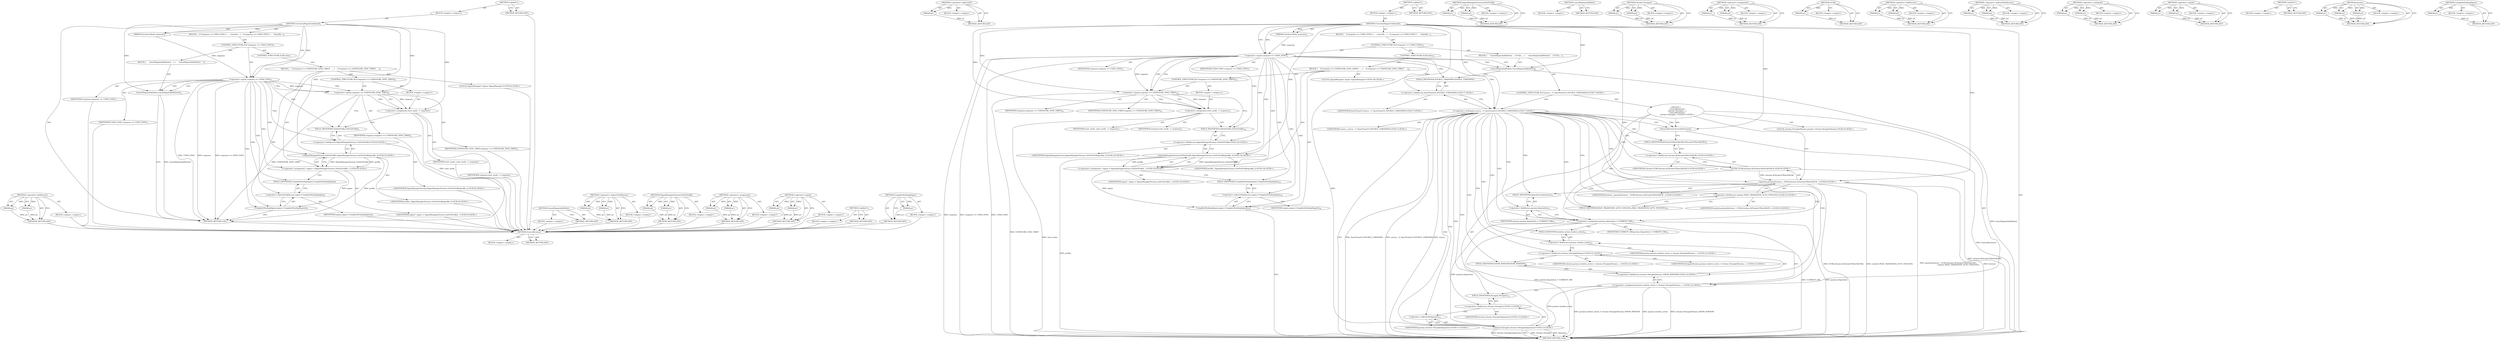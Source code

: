 digraph "CompletePendingSignin" {
vulnerable_76 [label=<(METHOD,&lt;operator&gt;.fieldAccess)>];
vulnerable_77 [label=<(PARAM,p1)>];
vulnerable_78 [label=<(PARAM,p2)>];
vulnerable_79 [label=<(BLOCK,&lt;empty&gt;,&lt;empty&gt;)>];
vulnerable_80 [label=<(METHOD_RETURN,ANY)>];
vulnerable_6 [label=<(METHOD,&lt;global&gt;)<SUB>1</SUB>>];
vulnerable_7 [label=<(BLOCK,&lt;empty&gt;,&lt;empty&gt;)<SUB>1</SUB>>];
vulnerable_8 [label=<(METHOD,UntrustedSigninConfirmed)<SUB>1</SUB>>];
vulnerable_9 [label=<(PARAM,StartSyncMode response)<SUB>2</SUB>>];
vulnerable_10 [label=<(BLOCK,{
   if (response == UNDO_SYNC) {
     CancelSi...,{
   if (response == UNDO_SYNC) {
     CancelSi...)<SUB>2</SUB>>];
vulnerable_11 [label=<(CONTROL_STRUCTURE,IF,if (response == UNDO_SYNC))<SUB>3</SUB>>];
vulnerable_12 [label=<(&lt;operator&gt;.equals,response == UNDO_SYNC)<SUB>3</SUB>>];
vulnerable_13 [label=<(IDENTIFIER,response,response == UNDO_SYNC)<SUB>3</SUB>>];
vulnerable_14 [label=<(IDENTIFIER,UNDO_SYNC,response == UNDO_SYNC)<SUB>3</SUB>>];
vulnerable_15 [label=<(BLOCK,{
     CancelSigninAndDelete();
   },{
     CancelSigninAndDelete();
   })<SUB>3</SUB>>];
vulnerable_16 [label=<(CancelSigninAndDelete,CancelSigninAndDelete())<SUB>4</SUB>>];
vulnerable_17 [label=<(CONTROL_STRUCTURE,ELSE,else)<SUB>5</SUB>>];
vulnerable_18 [label=<(BLOCK,{
    if (response == CONFIGURE_SYNC_FIRST)
   ...,{
    if (response == CONFIGURE_SYNC_FIRST)
   ...)<SUB>5</SUB>>];
vulnerable_19 [label=<(CONTROL_STRUCTURE,IF,if (response == CONFIGURE_SYNC_FIRST))<SUB>6</SUB>>];
vulnerable_20 [label=<(&lt;operator&gt;.equals,response == CONFIGURE_SYNC_FIRST)<SUB>6</SUB>>];
vulnerable_21 [label=<(IDENTIFIER,response,response == CONFIGURE_SYNC_FIRST)<SUB>6</SUB>>];
vulnerable_22 [label=<(IDENTIFIER,CONFIGURE_SYNC_FIRST,response == CONFIGURE_SYNC_FIRST)<SUB>6</SUB>>];
vulnerable_23 [label=<(BLOCK,&lt;empty&gt;,&lt;empty&gt;)<SUB>7</SUB>>];
vulnerable_24 [label=<(&lt;operator&gt;.assignment,start_mode_ = response)<SUB>7</SUB>>];
vulnerable_25 [label=<(IDENTIFIER,start_mode_,start_mode_ = response)<SUB>7</SUB>>];
vulnerable_26 [label=<(IDENTIFIER,response,start_mode_ = response)<SUB>7</SUB>>];
vulnerable_27 [label="<(LOCAL,SigninManager* signin: SigninManager*)<SUB>8</SUB>>"];
vulnerable_28 [label="<(&lt;operator&gt;.assignment,* signin = SigninManagerFactory::GetForProfile(...)<SUB>8</SUB>>"];
vulnerable_29 [label="<(IDENTIFIER,signin,* signin = SigninManagerFactory::GetForProfile(...)<SUB>8</SUB>>"];
vulnerable_30 [label="<(SigninManagerFactory.GetForProfile,SigninManagerFactory::GetForProfile(profile_))<SUB>8</SUB>>"];
vulnerable_31 [label="<(&lt;operator&gt;.fieldAccess,SigninManagerFactory::GetForProfile)<SUB>8</SUB>>"];
vulnerable_32 [label="<(IDENTIFIER,SigninManagerFactory,SigninManagerFactory::GetForProfile(profile_))<SUB>8</SUB>>"];
vulnerable_33 [label=<(FIELD_IDENTIFIER,GetForProfile,GetForProfile)<SUB>8</SUB>>];
vulnerable_34 [label="<(IDENTIFIER,profile_,SigninManagerFactory::GetForProfile(profile_))<SUB>8</SUB>>"];
vulnerable_35 [label=<(CompletePendingSignin,signin-&gt;CompletePendingSignin())<SUB>9</SUB>>];
vulnerable_36 [label=<(&lt;operator&gt;.indirectFieldAccess,signin-&gt;CompletePendingSignin)<SUB>9</SUB>>];
vulnerable_37 [label=<(IDENTIFIER,signin,signin-&gt;CompletePendingSignin())<SUB>9</SUB>>];
vulnerable_38 [label=<(FIELD_IDENTIFIER,CompletePendingSignin,CompletePendingSignin)<SUB>9</SUB>>];
vulnerable_39 [label=<(METHOD_RETURN,void)<SUB>1</SUB>>];
vulnerable_41 [label=<(METHOD_RETURN,ANY)<SUB>1</SUB>>];
vulnerable_63 [label=<(METHOD,CancelSigninAndDelete)>];
vulnerable_64 [label=<(BLOCK,&lt;empty&gt;,&lt;empty&gt;)>];
vulnerable_65 [label=<(METHOD_RETURN,ANY)>];
vulnerable_85 [label=<(METHOD,&lt;operator&gt;.indirectFieldAccess)>];
vulnerable_86 [label=<(PARAM,p1)>];
vulnerable_87 [label=<(PARAM,p2)>];
vulnerable_88 [label=<(BLOCK,&lt;empty&gt;,&lt;empty&gt;)>];
vulnerable_89 [label=<(METHOD_RETURN,ANY)>];
vulnerable_71 [label=<(METHOD,SigninManagerFactory.GetForProfile)>];
vulnerable_72 [label=<(PARAM,p1)>];
vulnerable_73 [label=<(PARAM,p2)>];
vulnerable_74 [label=<(BLOCK,&lt;empty&gt;,&lt;empty&gt;)>];
vulnerable_75 [label=<(METHOD_RETURN,ANY)>];
vulnerable_66 [label=<(METHOD,&lt;operator&gt;.assignment)>];
vulnerable_67 [label=<(PARAM,p1)>];
vulnerable_68 [label=<(PARAM,p2)>];
vulnerable_69 [label=<(BLOCK,&lt;empty&gt;,&lt;empty&gt;)>];
vulnerable_70 [label=<(METHOD_RETURN,ANY)>];
vulnerable_58 [label=<(METHOD,&lt;operator&gt;.equals)>];
vulnerable_59 [label=<(PARAM,p1)>];
vulnerable_60 [label=<(PARAM,p2)>];
vulnerable_61 [label=<(BLOCK,&lt;empty&gt;,&lt;empty&gt;)>];
vulnerable_62 [label=<(METHOD_RETURN,ANY)>];
vulnerable_52 [label=<(METHOD,&lt;global&gt;)<SUB>1</SUB>>];
vulnerable_53 [label=<(BLOCK,&lt;empty&gt;,&lt;empty&gt;)>];
vulnerable_54 [label=<(METHOD_RETURN,ANY)>];
vulnerable_81 [label=<(METHOD,CompletePendingSignin)>];
vulnerable_82 [label=<(PARAM,p1)>];
vulnerable_83 [label=<(BLOCK,&lt;empty&gt;,&lt;empty&gt;)>];
vulnerable_84 [label=<(METHOD_RETURN,ANY)>];
fixed_118 [label=<(METHOD,EnsureBrowser)>];
fixed_119 [label=<(BLOCK,&lt;empty&gt;,&lt;empty&gt;)>];
fixed_120 [label=<(METHOD_RETURN,ANY)>];
fixed_141 [label=<(METHOD,&lt;operator&gt;.addressOf)>];
fixed_142 [label=<(PARAM,p1)>];
fixed_143 [label=<(BLOCK,&lt;empty&gt;,&lt;empty&gt;)>];
fixed_144 [label=<(METHOD_RETURN,ANY)>];
fixed_6 [label=<(METHOD,&lt;global&gt;)<SUB>1</SUB>>];
fixed_7 [label=<(BLOCK,&lt;empty&gt;,&lt;empty&gt;)<SUB>1</SUB>>];
fixed_8 [label=<(METHOD,UntrustedSigninConfirmed)<SUB>1</SUB>>];
fixed_9 [label=<(PARAM,StartSyncMode response)<SUB>2</SUB>>];
fixed_10 [label=<(BLOCK,{
   if (response == UNDO_SYNC) {
     CancelSi...,{
   if (response == UNDO_SYNC) {
     CancelSi...)<SUB>2</SUB>>];
fixed_11 [label=<(CONTROL_STRUCTURE,IF,if (response == UNDO_SYNC))<SUB>3</SUB>>];
fixed_12 [label=<(&lt;operator&gt;.equals,response == UNDO_SYNC)<SUB>3</SUB>>];
fixed_13 [label=<(IDENTIFIER,response,response == UNDO_SYNC)<SUB>3</SUB>>];
fixed_14 [label=<(IDENTIFIER,UNDO_SYNC,response == UNDO_SYNC)<SUB>3</SUB>>];
fixed_15 [label=<(BLOCK,{
     CancelSigninAndDelete();
    // If this ...,{
     CancelSigninAndDelete();
    // If this ...)<SUB>3</SUB>>];
fixed_16 [label=<(CancelSigninAndDelete,CancelSigninAndDelete())<SUB>4</SUB>>];
fixed_17 [label="<(CONTROL_STRUCTURE,IF,if (source_ != SyncPromoUI::SOURCE_UNKNOWN))<SUB>7</SUB>>"];
fixed_18 [label="<(&lt;operator&gt;.notEquals,source_ != SyncPromoUI::SOURCE_UNKNOWN)<SUB>7</SUB>>"];
fixed_19 [label="<(IDENTIFIER,source_,source_ != SyncPromoUI::SOURCE_UNKNOWN)<SUB>7</SUB>>"];
fixed_20 [label="<(&lt;operator&gt;.fieldAccess,SyncPromoUI::SOURCE_UNKNOWN)<SUB>7</SUB>>"];
fixed_21 [label="<(IDENTIFIER,SyncPromoUI,source_ != SyncPromoUI::SOURCE_UNKNOWN)<SUB>7</SUB>>"];
fixed_22 [label=<(FIELD_IDENTIFIER,SOURCE_UNKNOWN,SOURCE_UNKNOWN)<SUB>7</SUB>>];
fixed_23 [label="<(BLOCK,{
      EnsureBrowser();
      chrome::Navigate...,{
      EnsureBrowser();
      chrome::Navigate...)<SUB>7</SUB>>"];
fixed_24 [label=<(EnsureBrowser,EnsureBrowser())<SUB>8</SUB>>];
fixed_25 [label="<(LOCAL,chrome.NavigateParams params: chrome.NavigateParams)<SUB>9</SUB>>"];
fixed_26 [label="<(params,params(browser_, GURL(chrome::kChromeUINewTabUR...)<SUB>9</SUB>>"];
fixed_27 [label="<(IDENTIFIER,browser_,params(browser_, GURL(chrome::kChromeUINewTabUR...)<SUB>9</SUB>>"];
fixed_28 [label="<(GURL,GURL(chrome::kChromeUINewTabURL))<SUB>9</SUB>>"];
fixed_29 [label="<(&lt;operator&gt;.fieldAccess,chrome::kChromeUINewTabURL)<SUB>9</SUB>>"];
fixed_30 [label="<(IDENTIFIER,chrome,GURL(chrome::kChromeUINewTabURL))<SUB>9</SUB>>"];
fixed_31 [label=<(FIELD_IDENTIFIER,kChromeUINewTabURL,kChromeUINewTabURL)<SUB>9</SUB>>];
fixed_32 [label="<(&lt;operator&gt;.fieldAccess,content::PAGE_TRANSITION_AUTO_TOPLEVEL)<SUB>10</SUB>>"];
fixed_33 [label="<(IDENTIFIER,content,params(browser_, GURL(chrome::kChromeUINewTabUR...)<SUB>10</SUB>>"];
fixed_34 [label=<(FIELD_IDENTIFIER,PAGE_TRANSITION_AUTO_TOPLEVEL,PAGE_TRANSITION_AUTO_TOPLEVEL)<SUB>10</SUB>>];
fixed_35 [label=<(&lt;operator&gt;.assignment,params.disposition = CURRENT_TAB)<SUB>11</SUB>>];
fixed_36 [label=<(&lt;operator&gt;.fieldAccess,params.disposition)<SUB>11</SUB>>];
fixed_37 [label=<(IDENTIFIER,params,params.disposition = CURRENT_TAB)<SUB>11</SUB>>];
fixed_38 [label=<(FIELD_IDENTIFIER,disposition,disposition)<SUB>11</SUB>>];
fixed_39 [label=<(IDENTIFIER,CURRENT_TAB,params.disposition = CURRENT_TAB)<SUB>11</SUB>>];
fixed_40 [label="<(&lt;operator&gt;.assignment,params.window_action = chrome::NavigateParams::...)<SUB>12</SUB>>"];
fixed_41 [label=<(&lt;operator&gt;.fieldAccess,params.window_action)<SUB>12</SUB>>];
fixed_42 [label="<(IDENTIFIER,params,params.window_action = chrome::NavigateParams::...)<SUB>12</SUB>>"];
fixed_43 [label=<(FIELD_IDENTIFIER,window_action,window_action)<SUB>12</SUB>>];
fixed_44 [label="<(&lt;operator&gt;.fieldAccess,chrome::NavigateParams::SHOW_WINDOW)<SUB>12</SUB>>"];
fixed_45 [label="<(&lt;operator&gt;.fieldAccess,chrome::NavigateParams)<SUB>12</SUB>>"];
fixed_46 [label="<(IDENTIFIER,chrome,params.window_action = chrome::NavigateParams::...)<SUB>12</SUB>>"];
fixed_47 [label="<(IDENTIFIER,NavigateParams,params.window_action = chrome::NavigateParams::...)<SUB>12</SUB>>"];
fixed_48 [label=<(FIELD_IDENTIFIER,SHOW_WINDOW,SHOW_WINDOW)<SUB>12</SUB>>];
fixed_49 [label="<(chrome.Navigate,chrome::Navigate(&amp;params))<SUB>13</SUB>>"];
fixed_50 [label="<(&lt;operator&gt;.fieldAccess,chrome::Navigate)<SUB>13</SUB>>"];
fixed_51 [label="<(IDENTIFIER,chrome,chrome::Navigate(&amp;params))<SUB>13</SUB>>"];
fixed_52 [label=<(FIELD_IDENTIFIER,Navigate,Navigate)<SUB>13</SUB>>];
fixed_53 [label=<(&lt;operator&gt;.addressOf,&amp;params)<SUB>13</SUB>>];
fixed_54 [label="<(IDENTIFIER,params,chrome::Navigate(&amp;params))<SUB>13</SUB>>"];
fixed_55 [label=<(CONTROL_STRUCTURE,ELSE,else)<SUB>15</SUB>>];
fixed_56 [label=<(BLOCK,{
    if (response == CONFIGURE_SYNC_FIRST)
   ...,{
    if (response == CONFIGURE_SYNC_FIRST)
   ...)<SUB>15</SUB>>];
fixed_57 [label=<(CONTROL_STRUCTURE,IF,if (response == CONFIGURE_SYNC_FIRST))<SUB>16</SUB>>];
fixed_58 [label=<(&lt;operator&gt;.equals,response == CONFIGURE_SYNC_FIRST)<SUB>16</SUB>>];
fixed_59 [label=<(IDENTIFIER,response,response == CONFIGURE_SYNC_FIRST)<SUB>16</SUB>>];
fixed_60 [label=<(IDENTIFIER,CONFIGURE_SYNC_FIRST,response == CONFIGURE_SYNC_FIRST)<SUB>16</SUB>>];
fixed_61 [label=<(BLOCK,&lt;empty&gt;,&lt;empty&gt;)<SUB>17</SUB>>];
fixed_62 [label=<(&lt;operator&gt;.assignment,start_mode_ = response)<SUB>17</SUB>>];
fixed_63 [label=<(IDENTIFIER,start_mode_,start_mode_ = response)<SUB>17</SUB>>];
fixed_64 [label=<(IDENTIFIER,response,start_mode_ = response)<SUB>17</SUB>>];
fixed_65 [label="<(LOCAL,SigninManager* signin: SigninManager*)<SUB>18</SUB>>"];
fixed_66 [label="<(&lt;operator&gt;.assignment,* signin = SigninManagerFactory::GetForProfile(...)<SUB>18</SUB>>"];
fixed_67 [label="<(IDENTIFIER,signin,* signin = SigninManagerFactory::GetForProfile(...)<SUB>18</SUB>>"];
fixed_68 [label="<(SigninManagerFactory.GetForProfile,SigninManagerFactory::GetForProfile(profile_))<SUB>18</SUB>>"];
fixed_69 [label="<(&lt;operator&gt;.fieldAccess,SigninManagerFactory::GetForProfile)<SUB>18</SUB>>"];
fixed_70 [label="<(IDENTIFIER,SigninManagerFactory,SigninManagerFactory::GetForProfile(profile_))<SUB>18</SUB>>"];
fixed_71 [label=<(FIELD_IDENTIFIER,GetForProfile,GetForProfile)<SUB>18</SUB>>];
fixed_72 [label="<(IDENTIFIER,profile_,SigninManagerFactory::GetForProfile(profile_))<SUB>18</SUB>>"];
fixed_73 [label=<(CompletePendingSignin,signin-&gt;CompletePendingSignin())<SUB>19</SUB>>];
fixed_74 [label=<(&lt;operator&gt;.indirectFieldAccess,signin-&gt;CompletePendingSignin)<SUB>19</SUB>>];
fixed_75 [label=<(IDENTIFIER,signin,signin-&gt;CompletePendingSignin())<SUB>19</SUB>>];
fixed_76 [label=<(FIELD_IDENTIFIER,CompletePendingSignin,CompletePendingSignin)<SUB>19</SUB>>];
fixed_77 [label=<(METHOD_RETURN,void)<SUB>1</SUB>>];
fixed_79 [label=<(METHOD_RETURN,ANY)<SUB>1</SUB>>];
fixed_145 [label=<(METHOD,SigninManagerFactory.GetForProfile)>];
fixed_146 [label=<(PARAM,p1)>];
fixed_147 [label=<(PARAM,p2)>];
fixed_148 [label=<(BLOCK,&lt;empty&gt;,&lt;empty&gt;)>];
fixed_149 [label=<(METHOD_RETURN,ANY)>];
fixed_105 [label=<(METHOD,CancelSigninAndDelete)>];
fixed_106 [label=<(BLOCK,&lt;empty&gt;,&lt;empty&gt;)>];
fixed_107 [label=<(METHOD_RETURN,ANY)>];
fixed_136 [label=<(METHOD,chrome.Navigate)>];
fixed_137 [label=<(PARAM,p1)>];
fixed_138 [label=<(PARAM,p2)>];
fixed_139 [label=<(BLOCK,&lt;empty&gt;,&lt;empty&gt;)>];
fixed_140 [label=<(METHOD_RETURN,ANY)>];
fixed_131 [label=<(METHOD,&lt;operator&gt;.assignment)>];
fixed_132 [label=<(PARAM,p1)>];
fixed_133 [label=<(PARAM,p2)>];
fixed_134 [label=<(BLOCK,&lt;empty&gt;,&lt;empty&gt;)>];
fixed_135 [label=<(METHOD_RETURN,ANY)>];
fixed_127 [label=<(METHOD,GURL)>];
fixed_128 [label=<(PARAM,p1)>];
fixed_129 [label=<(BLOCK,&lt;empty&gt;,&lt;empty&gt;)>];
fixed_130 [label=<(METHOD_RETURN,ANY)>];
fixed_113 [label=<(METHOD,&lt;operator&gt;.fieldAccess)>];
fixed_114 [label=<(PARAM,p1)>];
fixed_115 [label=<(PARAM,p2)>];
fixed_116 [label=<(BLOCK,&lt;empty&gt;,&lt;empty&gt;)>];
fixed_117 [label=<(METHOD_RETURN,ANY)>];
fixed_154 [label=<(METHOD,&lt;operator&gt;.indirectFieldAccess)>];
fixed_155 [label=<(PARAM,p1)>];
fixed_156 [label=<(PARAM,p2)>];
fixed_157 [label=<(BLOCK,&lt;empty&gt;,&lt;empty&gt;)>];
fixed_158 [label=<(METHOD_RETURN,ANY)>];
fixed_108 [label=<(METHOD,&lt;operator&gt;.notEquals)>];
fixed_109 [label=<(PARAM,p1)>];
fixed_110 [label=<(PARAM,p2)>];
fixed_111 [label=<(BLOCK,&lt;empty&gt;,&lt;empty&gt;)>];
fixed_112 [label=<(METHOD_RETURN,ANY)>];
fixed_100 [label=<(METHOD,&lt;operator&gt;.equals)>];
fixed_101 [label=<(PARAM,p1)>];
fixed_102 [label=<(PARAM,p2)>];
fixed_103 [label=<(BLOCK,&lt;empty&gt;,&lt;empty&gt;)>];
fixed_104 [label=<(METHOD_RETURN,ANY)>];
fixed_94 [label=<(METHOD,&lt;global&gt;)<SUB>1</SUB>>];
fixed_95 [label=<(BLOCK,&lt;empty&gt;,&lt;empty&gt;)>];
fixed_96 [label=<(METHOD_RETURN,ANY)>];
fixed_121 [label=<(METHOD,params)>];
fixed_122 [label=<(PARAM,p1)>];
fixed_123 [label=<(PARAM,p2)>];
fixed_124 [label=<(PARAM,p3)>];
fixed_125 [label=<(BLOCK,&lt;empty&gt;,&lt;empty&gt;)>];
fixed_126 [label=<(METHOD_RETURN,ANY)>];
fixed_150 [label=<(METHOD,CompletePendingSignin)>];
fixed_151 [label=<(PARAM,p1)>];
fixed_152 [label=<(BLOCK,&lt;empty&gt;,&lt;empty&gt;)>];
fixed_153 [label=<(METHOD_RETURN,ANY)>];
vulnerable_76 -> vulnerable_77  [key=0, label="AST: "];
vulnerable_76 -> vulnerable_77  [key=1, label="DDG: "];
vulnerable_76 -> vulnerable_79  [key=0, label="AST: "];
vulnerable_76 -> vulnerable_78  [key=0, label="AST: "];
vulnerable_76 -> vulnerable_78  [key=1, label="DDG: "];
vulnerable_76 -> vulnerable_80  [key=0, label="AST: "];
vulnerable_76 -> vulnerable_80  [key=1, label="CFG: "];
vulnerable_77 -> vulnerable_80  [key=0, label="DDG: p1"];
vulnerable_78 -> vulnerable_80  [key=0, label="DDG: p2"];
vulnerable_79 -> fixed_118  [key=0];
vulnerable_80 -> fixed_118  [key=0];
vulnerable_6 -> vulnerable_7  [key=0, label="AST: "];
vulnerable_6 -> vulnerable_41  [key=0, label="AST: "];
vulnerable_6 -> vulnerable_41  [key=1, label="CFG: "];
vulnerable_7 -> vulnerable_8  [key=0, label="AST: "];
vulnerable_8 -> vulnerable_9  [key=0, label="AST: "];
vulnerable_8 -> vulnerable_9  [key=1, label="DDG: "];
vulnerable_8 -> vulnerable_10  [key=0, label="AST: "];
vulnerable_8 -> vulnerable_39  [key=0, label="AST: "];
vulnerable_8 -> vulnerable_12  [key=0, label="CFG: "];
vulnerable_8 -> vulnerable_12  [key=1, label="DDG: "];
vulnerable_8 -> vulnerable_16  [key=0, label="DDG: "];
vulnerable_8 -> vulnerable_20  [key=0, label="DDG: "];
vulnerable_8 -> vulnerable_24  [key=0, label="DDG: "];
vulnerable_8 -> vulnerable_30  [key=0, label="DDG: "];
vulnerable_9 -> vulnerable_12  [key=0, label="DDG: response"];
vulnerable_10 -> vulnerable_11  [key=0, label="AST: "];
vulnerable_11 -> vulnerable_12  [key=0, label="AST: "];
vulnerable_11 -> vulnerable_15  [key=0, label="AST: "];
vulnerable_11 -> vulnerable_17  [key=0, label="AST: "];
vulnerable_12 -> vulnerable_13  [key=0, label="AST: "];
vulnerable_12 -> vulnerable_14  [key=0, label="AST: "];
vulnerable_12 -> vulnerable_16  [key=0, label="CFG: "];
vulnerable_12 -> vulnerable_16  [key=1, label="CDG: "];
vulnerable_12 -> vulnerable_20  [key=0, label="CFG: "];
vulnerable_12 -> vulnerable_20  [key=1, label="DDG: response"];
vulnerable_12 -> vulnerable_20  [key=2, label="CDG: "];
vulnerable_12 -> vulnerable_39  [key=0, label="DDG: response"];
vulnerable_12 -> vulnerable_39  [key=1, label="DDG: response == UNDO_SYNC"];
vulnerable_12 -> vulnerable_39  [key=2, label="DDG: UNDO_SYNC"];
vulnerable_12 -> vulnerable_30  [key=0, label="CDG: "];
vulnerable_12 -> vulnerable_33  [key=0, label="CDG: "];
vulnerable_12 -> vulnerable_28  [key=0, label="CDG: "];
vulnerable_12 -> vulnerable_36  [key=0, label="CDG: "];
vulnerable_12 -> vulnerable_35  [key=0, label="CDG: "];
vulnerable_12 -> vulnerable_38  [key=0, label="CDG: "];
vulnerable_12 -> vulnerable_31  [key=0, label="CDG: "];
vulnerable_13 -> fixed_118  [key=0];
vulnerable_14 -> fixed_118  [key=0];
vulnerable_15 -> vulnerable_16  [key=0, label="AST: "];
vulnerable_16 -> vulnerable_39  [key=0, label="CFG: "];
vulnerable_16 -> vulnerable_39  [key=1, label="DDG: CancelSigninAndDelete()"];
vulnerable_17 -> vulnerable_18  [key=0, label="AST: "];
vulnerable_18 -> vulnerable_19  [key=0, label="AST: "];
vulnerable_18 -> vulnerable_27  [key=0, label="AST: "];
vulnerable_18 -> vulnerable_28  [key=0, label="AST: "];
vulnerable_18 -> vulnerable_35  [key=0, label="AST: "];
vulnerable_19 -> vulnerable_20  [key=0, label="AST: "];
vulnerable_19 -> vulnerable_23  [key=0, label="AST: "];
vulnerable_20 -> vulnerable_21  [key=0, label="AST: "];
vulnerable_20 -> vulnerable_22  [key=0, label="AST: "];
vulnerable_20 -> vulnerable_24  [key=0, label="CFG: "];
vulnerable_20 -> vulnerable_24  [key=1, label="DDG: response"];
vulnerable_20 -> vulnerable_24  [key=2, label="CDG: "];
vulnerable_20 -> vulnerable_33  [key=0, label="CFG: "];
vulnerable_20 -> vulnerable_39  [key=0, label="DDG: CONFIGURE_SYNC_FIRST"];
vulnerable_21 -> fixed_118  [key=0];
vulnerable_22 -> fixed_118  [key=0];
vulnerable_23 -> vulnerable_24  [key=0, label="AST: "];
vulnerable_24 -> vulnerable_25  [key=0, label="AST: "];
vulnerable_24 -> vulnerable_26  [key=0, label="AST: "];
vulnerable_24 -> vulnerable_33  [key=0, label="CFG: "];
vulnerable_24 -> vulnerable_39  [key=0, label="DDG: start_mode_"];
vulnerable_25 -> fixed_118  [key=0];
vulnerable_26 -> fixed_118  [key=0];
vulnerable_27 -> fixed_118  [key=0];
vulnerable_28 -> vulnerable_29  [key=0, label="AST: "];
vulnerable_28 -> vulnerable_30  [key=0, label="AST: "];
vulnerable_28 -> vulnerable_38  [key=0, label="CFG: "];
vulnerable_28 -> vulnerable_35  [key=0, label="DDG: signin"];
vulnerable_29 -> fixed_118  [key=0];
vulnerable_30 -> vulnerable_31  [key=0, label="AST: "];
vulnerable_30 -> vulnerable_34  [key=0, label="AST: "];
vulnerable_30 -> vulnerable_28  [key=0, label="CFG: "];
vulnerable_30 -> vulnerable_28  [key=1, label="DDG: SigninManagerFactory::GetForProfile"];
vulnerable_30 -> vulnerable_28  [key=2, label="DDG: profile_"];
vulnerable_30 -> vulnerable_39  [key=0, label="DDG: profile_"];
vulnerable_31 -> vulnerable_32  [key=0, label="AST: "];
vulnerable_31 -> vulnerable_33  [key=0, label="AST: "];
vulnerable_31 -> vulnerable_30  [key=0, label="CFG: "];
vulnerable_32 -> fixed_118  [key=0];
vulnerable_33 -> vulnerable_31  [key=0, label="CFG: "];
vulnerable_34 -> fixed_118  [key=0];
vulnerable_35 -> vulnerable_36  [key=0, label="AST: "];
vulnerable_35 -> vulnerable_39  [key=0, label="CFG: "];
vulnerable_36 -> vulnerable_37  [key=0, label="AST: "];
vulnerable_36 -> vulnerable_38  [key=0, label="AST: "];
vulnerable_36 -> vulnerable_35  [key=0, label="CFG: "];
vulnerable_37 -> fixed_118  [key=0];
vulnerable_38 -> vulnerable_36  [key=0, label="CFG: "];
vulnerable_39 -> fixed_118  [key=0];
vulnerable_41 -> fixed_118  [key=0];
vulnerable_63 -> vulnerable_64  [key=0, label="AST: "];
vulnerable_63 -> vulnerable_65  [key=0, label="AST: "];
vulnerable_63 -> vulnerable_65  [key=1, label="CFG: "];
vulnerable_64 -> fixed_118  [key=0];
vulnerable_65 -> fixed_118  [key=0];
vulnerable_85 -> vulnerable_86  [key=0, label="AST: "];
vulnerable_85 -> vulnerable_86  [key=1, label="DDG: "];
vulnerable_85 -> vulnerable_88  [key=0, label="AST: "];
vulnerable_85 -> vulnerable_87  [key=0, label="AST: "];
vulnerable_85 -> vulnerable_87  [key=1, label="DDG: "];
vulnerable_85 -> vulnerable_89  [key=0, label="AST: "];
vulnerable_85 -> vulnerable_89  [key=1, label="CFG: "];
vulnerable_86 -> vulnerable_89  [key=0, label="DDG: p1"];
vulnerable_87 -> vulnerable_89  [key=0, label="DDG: p2"];
vulnerable_88 -> fixed_118  [key=0];
vulnerable_89 -> fixed_118  [key=0];
vulnerable_71 -> vulnerable_72  [key=0, label="AST: "];
vulnerable_71 -> vulnerable_72  [key=1, label="DDG: "];
vulnerable_71 -> vulnerable_74  [key=0, label="AST: "];
vulnerable_71 -> vulnerable_73  [key=0, label="AST: "];
vulnerable_71 -> vulnerable_73  [key=1, label="DDG: "];
vulnerable_71 -> vulnerable_75  [key=0, label="AST: "];
vulnerable_71 -> vulnerable_75  [key=1, label="CFG: "];
vulnerable_72 -> vulnerable_75  [key=0, label="DDG: p1"];
vulnerable_73 -> vulnerable_75  [key=0, label="DDG: p2"];
vulnerable_74 -> fixed_118  [key=0];
vulnerable_75 -> fixed_118  [key=0];
vulnerable_66 -> vulnerable_67  [key=0, label="AST: "];
vulnerable_66 -> vulnerable_67  [key=1, label="DDG: "];
vulnerable_66 -> vulnerable_69  [key=0, label="AST: "];
vulnerable_66 -> vulnerable_68  [key=0, label="AST: "];
vulnerable_66 -> vulnerable_68  [key=1, label="DDG: "];
vulnerable_66 -> vulnerable_70  [key=0, label="AST: "];
vulnerable_66 -> vulnerable_70  [key=1, label="CFG: "];
vulnerable_67 -> vulnerable_70  [key=0, label="DDG: p1"];
vulnerable_68 -> vulnerable_70  [key=0, label="DDG: p2"];
vulnerable_69 -> fixed_118  [key=0];
vulnerable_70 -> fixed_118  [key=0];
vulnerable_58 -> vulnerable_59  [key=0, label="AST: "];
vulnerable_58 -> vulnerable_59  [key=1, label="DDG: "];
vulnerable_58 -> vulnerable_61  [key=0, label="AST: "];
vulnerable_58 -> vulnerable_60  [key=0, label="AST: "];
vulnerable_58 -> vulnerable_60  [key=1, label="DDG: "];
vulnerable_58 -> vulnerable_62  [key=0, label="AST: "];
vulnerable_58 -> vulnerable_62  [key=1, label="CFG: "];
vulnerable_59 -> vulnerable_62  [key=0, label="DDG: p1"];
vulnerable_60 -> vulnerable_62  [key=0, label="DDG: p2"];
vulnerable_61 -> fixed_118  [key=0];
vulnerable_62 -> fixed_118  [key=0];
vulnerable_52 -> vulnerable_53  [key=0, label="AST: "];
vulnerable_52 -> vulnerable_54  [key=0, label="AST: "];
vulnerable_52 -> vulnerable_54  [key=1, label="CFG: "];
vulnerable_53 -> fixed_118  [key=0];
vulnerable_54 -> fixed_118  [key=0];
vulnerable_81 -> vulnerable_82  [key=0, label="AST: "];
vulnerable_81 -> vulnerable_82  [key=1, label="DDG: "];
vulnerable_81 -> vulnerable_83  [key=0, label="AST: "];
vulnerable_81 -> vulnerable_84  [key=0, label="AST: "];
vulnerable_81 -> vulnerable_84  [key=1, label="CFG: "];
vulnerable_82 -> vulnerable_84  [key=0, label="DDG: p1"];
vulnerable_83 -> fixed_118  [key=0];
vulnerable_84 -> fixed_118  [key=0];
fixed_118 -> fixed_119  [key=0, label="AST: "];
fixed_118 -> fixed_120  [key=0, label="AST: "];
fixed_118 -> fixed_120  [key=1, label="CFG: "];
fixed_141 -> fixed_142  [key=0, label="AST: "];
fixed_141 -> fixed_142  [key=1, label="DDG: "];
fixed_141 -> fixed_143  [key=0, label="AST: "];
fixed_141 -> fixed_144  [key=0, label="AST: "];
fixed_141 -> fixed_144  [key=1, label="CFG: "];
fixed_142 -> fixed_144  [key=0, label="DDG: p1"];
fixed_6 -> fixed_7  [key=0, label="AST: "];
fixed_6 -> fixed_79  [key=0, label="AST: "];
fixed_6 -> fixed_79  [key=1, label="CFG: "];
fixed_7 -> fixed_8  [key=0, label="AST: "];
fixed_8 -> fixed_9  [key=0, label="AST: "];
fixed_8 -> fixed_9  [key=1, label="DDG: "];
fixed_8 -> fixed_10  [key=0, label="AST: "];
fixed_8 -> fixed_77  [key=0, label="AST: "];
fixed_8 -> fixed_12  [key=0, label="CFG: "];
fixed_8 -> fixed_12  [key=1, label="DDG: "];
fixed_8 -> fixed_16  [key=0, label="DDG: "];
fixed_8 -> fixed_18  [key=0, label="DDG: "];
fixed_8 -> fixed_24  [key=0, label="DDG: "];
fixed_8 -> fixed_35  [key=0, label="DDG: "];
fixed_8 -> fixed_26  [key=0, label="DDG: "];
fixed_8 -> fixed_49  [key=0, label="DDG: "];
fixed_8 -> fixed_58  [key=0, label="DDG: "];
fixed_8 -> fixed_62  [key=0, label="DDG: "];
fixed_8 -> fixed_68  [key=0, label="DDG: "];
fixed_9 -> fixed_12  [key=0, label="DDG: response"];
fixed_10 -> fixed_11  [key=0, label="AST: "];
fixed_11 -> fixed_12  [key=0, label="AST: "];
fixed_11 -> fixed_15  [key=0, label="AST: "];
fixed_11 -> fixed_55  [key=0, label="AST: "];
fixed_12 -> fixed_13  [key=0, label="AST: "];
fixed_12 -> fixed_14  [key=0, label="AST: "];
fixed_12 -> fixed_16  [key=0, label="CFG: "];
fixed_12 -> fixed_16  [key=1, label="CDG: "];
fixed_12 -> fixed_58  [key=0, label="CFG: "];
fixed_12 -> fixed_58  [key=1, label="DDG: response"];
fixed_12 -> fixed_58  [key=2, label="CDG: "];
fixed_12 -> fixed_77  [key=0, label="DDG: response"];
fixed_12 -> fixed_77  [key=1, label="DDG: response == UNDO_SYNC"];
fixed_12 -> fixed_77  [key=2, label="DDG: UNDO_SYNC"];
fixed_12 -> fixed_68  [key=0, label="CDG: "];
fixed_12 -> fixed_73  [key=0, label="CDG: "];
fixed_12 -> fixed_66  [key=0, label="CDG: "];
fixed_12 -> fixed_20  [key=0, label="CDG: "];
fixed_12 -> fixed_69  [key=0, label="CDG: "];
fixed_12 -> fixed_22  [key=0, label="CDG: "];
fixed_12 -> fixed_74  [key=0, label="CDG: "];
fixed_12 -> fixed_76  [key=0, label="CDG: "];
fixed_12 -> fixed_18  [key=0, label="CDG: "];
fixed_12 -> fixed_71  [key=0, label="CDG: "];
fixed_15 -> fixed_16  [key=0, label="AST: "];
fixed_15 -> fixed_17  [key=0, label="AST: "];
fixed_16 -> fixed_22  [key=0, label="CFG: "];
fixed_16 -> fixed_77  [key=0, label="DDG: CancelSigninAndDelete()"];
fixed_17 -> fixed_18  [key=0, label="AST: "];
fixed_17 -> fixed_23  [key=0, label="AST: "];
fixed_18 -> fixed_19  [key=0, label="AST: "];
fixed_18 -> fixed_20  [key=0, label="AST: "];
fixed_18 -> fixed_24  [key=0, label="CFG: "];
fixed_18 -> fixed_24  [key=1, label="CDG: "];
fixed_18 -> fixed_77  [key=0, label="CFG: "];
fixed_18 -> fixed_77  [key=1, label="DDG: SyncPromoUI::SOURCE_UNKNOWN"];
fixed_18 -> fixed_77  [key=2, label="DDG: source_ != SyncPromoUI::SOURCE_UNKNOWN"];
fixed_18 -> fixed_77  [key=3, label="DDG: source_"];
fixed_18 -> fixed_34  [key=0, label="CDG: "];
fixed_18 -> fixed_48  [key=0, label="CDG: "];
fixed_18 -> fixed_32  [key=0, label="CDG: "];
fixed_18 -> fixed_49  [key=0, label="CDG: "];
fixed_18 -> fixed_26  [key=0, label="CDG: "];
fixed_18 -> fixed_28  [key=0, label="CDG: "];
fixed_18 -> fixed_52  [key=0, label="CDG: "];
fixed_18 -> fixed_38  [key=0, label="CDG: "];
fixed_18 -> fixed_45  [key=0, label="CDG: "];
fixed_18 -> fixed_40  [key=0, label="CDG: "];
fixed_18 -> fixed_29  [key=0, label="CDG: "];
fixed_18 -> fixed_50  [key=0, label="CDG: "];
fixed_18 -> fixed_44  [key=0, label="CDG: "];
fixed_18 -> fixed_35  [key=0, label="CDG: "];
fixed_18 -> fixed_43  [key=0, label="CDG: "];
fixed_18 -> fixed_36  [key=0, label="CDG: "];
fixed_18 -> fixed_53  [key=0, label="CDG: "];
fixed_18 -> fixed_41  [key=0, label="CDG: "];
fixed_18 -> fixed_31  [key=0, label="CDG: "];
fixed_20 -> fixed_21  [key=0, label="AST: "];
fixed_20 -> fixed_22  [key=0, label="AST: "];
fixed_20 -> fixed_18  [key=0, label="CFG: "];
fixed_22 -> fixed_20  [key=0, label="CFG: "];
fixed_23 -> fixed_24  [key=0, label="AST: "];
fixed_23 -> fixed_25  [key=0, label="AST: "];
fixed_23 -> fixed_26  [key=0, label="AST: "];
fixed_23 -> fixed_35  [key=0, label="AST: "];
fixed_23 -> fixed_40  [key=0, label="AST: "];
fixed_23 -> fixed_49  [key=0, label="AST: "];
fixed_24 -> fixed_31  [key=0, label="CFG: "];
fixed_24 -> fixed_77  [key=0, label="DDG: EnsureBrowser()"];
fixed_26 -> fixed_27  [key=0, label="AST: "];
fixed_26 -> fixed_28  [key=0, label="AST: "];
fixed_26 -> fixed_32  [key=0, label="AST: "];
fixed_26 -> fixed_38  [key=0, label="CFG: "];
fixed_26 -> fixed_77  [key=0, label="DDG: GURL(chrome::kChromeUINewTabURL)"];
fixed_26 -> fixed_77  [key=1, label="DDG: content::PAGE_TRANSITION_AUTO_TOPLEVEL"];
fixed_26 -> fixed_77  [key=2, label="DDG: params(browser_, GURL(chrome::kChromeUINewTabURL),
                                    content::PAGE_TRANSITION_AUTO_TOPLEVEL)"];
fixed_26 -> fixed_77  [key=3, label="DDG: browser_"];
fixed_28 -> fixed_29  [key=0, label="AST: "];
fixed_28 -> fixed_34  [key=0, label="CFG: "];
fixed_28 -> fixed_77  [key=0, label="DDG: chrome::kChromeUINewTabURL"];
fixed_28 -> fixed_26  [key=0, label="DDG: chrome::kChromeUINewTabURL"];
fixed_29 -> fixed_30  [key=0, label="AST: "];
fixed_29 -> fixed_31  [key=0, label="AST: "];
fixed_29 -> fixed_28  [key=0, label="CFG: "];
fixed_31 -> fixed_29  [key=0, label="CFG: "];
fixed_32 -> fixed_33  [key=0, label="AST: "];
fixed_32 -> fixed_34  [key=0, label="AST: "];
fixed_32 -> fixed_26  [key=0, label="CFG: "];
fixed_34 -> fixed_32  [key=0, label="CFG: "];
fixed_35 -> fixed_36  [key=0, label="AST: "];
fixed_35 -> fixed_39  [key=0, label="AST: "];
fixed_35 -> fixed_43  [key=0, label="CFG: "];
fixed_35 -> fixed_77  [key=0, label="DDG: params.disposition"];
fixed_35 -> fixed_77  [key=1, label="DDG: params.disposition = CURRENT_TAB"];
fixed_35 -> fixed_77  [key=2, label="DDG: CURRENT_TAB"];
fixed_35 -> fixed_49  [key=0, label="DDG: params.disposition"];
fixed_36 -> fixed_37  [key=0, label="AST: "];
fixed_36 -> fixed_38  [key=0, label="AST: "];
fixed_36 -> fixed_35  [key=0, label="CFG: "];
fixed_38 -> fixed_36  [key=0, label="CFG: "];
fixed_40 -> fixed_41  [key=0, label="AST: "];
fixed_40 -> fixed_44  [key=0, label="AST: "];
fixed_40 -> fixed_52  [key=0, label="CFG: "];
fixed_40 -> fixed_77  [key=0, label="DDG: params.window_action"];
fixed_40 -> fixed_77  [key=1, label="DDG: chrome::NavigateParams::SHOW_WINDOW"];
fixed_40 -> fixed_77  [key=2, label="DDG: params.window_action = chrome::NavigateParams::SHOW_WINDOW"];
fixed_40 -> fixed_49  [key=0, label="DDG: params.window_action"];
fixed_41 -> fixed_42  [key=0, label="AST: "];
fixed_41 -> fixed_43  [key=0, label="AST: "];
fixed_41 -> fixed_45  [key=0, label="CFG: "];
fixed_43 -> fixed_41  [key=0, label="CFG: "];
fixed_44 -> fixed_45  [key=0, label="AST: "];
fixed_44 -> fixed_48  [key=0, label="AST: "];
fixed_44 -> fixed_40  [key=0, label="CFG: "];
fixed_45 -> fixed_46  [key=0, label="AST: "];
fixed_45 -> fixed_47  [key=0, label="AST: "];
fixed_45 -> fixed_48  [key=0, label="CFG: "];
fixed_48 -> fixed_44  [key=0, label="CFG: "];
fixed_49 -> fixed_50  [key=0, label="AST: "];
fixed_49 -> fixed_53  [key=0, label="AST: "];
fixed_49 -> fixed_77  [key=0, label="CFG: "];
fixed_49 -> fixed_77  [key=1, label="DDG: chrome::Navigate"];
fixed_49 -> fixed_77  [key=2, label="DDG: &amp;params"];
fixed_49 -> fixed_77  [key=3, label="DDG: chrome::Navigate(&amp;params)"];
fixed_50 -> fixed_51  [key=0, label="AST: "];
fixed_50 -> fixed_52  [key=0, label="AST: "];
fixed_50 -> fixed_53  [key=0, label="CFG: "];
fixed_52 -> fixed_50  [key=0, label="CFG: "];
fixed_53 -> fixed_54  [key=0, label="AST: "];
fixed_53 -> fixed_49  [key=0, label="CFG: "];
fixed_55 -> fixed_56  [key=0, label="AST: "];
fixed_56 -> fixed_57  [key=0, label="AST: "];
fixed_56 -> fixed_65  [key=0, label="AST: "];
fixed_56 -> fixed_66  [key=0, label="AST: "];
fixed_56 -> fixed_73  [key=0, label="AST: "];
fixed_57 -> fixed_58  [key=0, label="AST: "];
fixed_57 -> fixed_61  [key=0, label="AST: "];
fixed_58 -> fixed_59  [key=0, label="AST: "];
fixed_58 -> fixed_60  [key=0, label="AST: "];
fixed_58 -> fixed_62  [key=0, label="CFG: "];
fixed_58 -> fixed_62  [key=1, label="DDG: response"];
fixed_58 -> fixed_62  [key=2, label="CDG: "];
fixed_58 -> fixed_71  [key=0, label="CFG: "];
fixed_58 -> fixed_77  [key=0, label="DDG: CONFIGURE_SYNC_FIRST"];
fixed_61 -> fixed_62  [key=0, label="AST: "];
fixed_62 -> fixed_63  [key=0, label="AST: "];
fixed_62 -> fixed_64  [key=0, label="AST: "];
fixed_62 -> fixed_71  [key=0, label="CFG: "];
fixed_62 -> fixed_77  [key=0, label="DDG: start_mode_"];
fixed_66 -> fixed_67  [key=0, label="AST: "];
fixed_66 -> fixed_68  [key=0, label="AST: "];
fixed_66 -> fixed_76  [key=0, label="CFG: "];
fixed_66 -> fixed_73  [key=0, label="DDG: signin"];
fixed_68 -> fixed_69  [key=0, label="AST: "];
fixed_68 -> fixed_72  [key=0, label="AST: "];
fixed_68 -> fixed_66  [key=0, label="CFG: "];
fixed_68 -> fixed_66  [key=1, label="DDG: SigninManagerFactory::GetForProfile"];
fixed_68 -> fixed_66  [key=2, label="DDG: profile_"];
fixed_68 -> fixed_77  [key=0, label="DDG: profile_"];
fixed_69 -> fixed_70  [key=0, label="AST: "];
fixed_69 -> fixed_71  [key=0, label="AST: "];
fixed_69 -> fixed_68  [key=0, label="CFG: "];
fixed_71 -> fixed_69  [key=0, label="CFG: "];
fixed_73 -> fixed_74  [key=0, label="AST: "];
fixed_73 -> fixed_77  [key=0, label="CFG: "];
fixed_74 -> fixed_75  [key=0, label="AST: "];
fixed_74 -> fixed_76  [key=0, label="AST: "];
fixed_74 -> fixed_73  [key=0, label="CFG: "];
fixed_76 -> fixed_74  [key=0, label="CFG: "];
fixed_145 -> fixed_146  [key=0, label="AST: "];
fixed_145 -> fixed_146  [key=1, label="DDG: "];
fixed_145 -> fixed_148  [key=0, label="AST: "];
fixed_145 -> fixed_147  [key=0, label="AST: "];
fixed_145 -> fixed_147  [key=1, label="DDG: "];
fixed_145 -> fixed_149  [key=0, label="AST: "];
fixed_145 -> fixed_149  [key=1, label="CFG: "];
fixed_146 -> fixed_149  [key=0, label="DDG: p1"];
fixed_147 -> fixed_149  [key=0, label="DDG: p2"];
fixed_105 -> fixed_106  [key=0, label="AST: "];
fixed_105 -> fixed_107  [key=0, label="AST: "];
fixed_105 -> fixed_107  [key=1, label="CFG: "];
fixed_136 -> fixed_137  [key=0, label="AST: "];
fixed_136 -> fixed_137  [key=1, label="DDG: "];
fixed_136 -> fixed_139  [key=0, label="AST: "];
fixed_136 -> fixed_138  [key=0, label="AST: "];
fixed_136 -> fixed_138  [key=1, label="DDG: "];
fixed_136 -> fixed_140  [key=0, label="AST: "];
fixed_136 -> fixed_140  [key=1, label="CFG: "];
fixed_137 -> fixed_140  [key=0, label="DDG: p1"];
fixed_138 -> fixed_140  [key=0, label="DDG: p2"];
fixed_131 -> fixed_132  [key=0, label="AST: "];
fixed_131 -> fixed_132  [key=1, label="DDG: "];
fixed_131 -> fixed_134  [key=0, label="AST: "];
fixed_131 -> fixed_133  [key=0, label="AST: "];
fixed_131 -> fixed_133  [key=1, label="DDG: "];
fixed_131 -> fixed_135  [key=0, label="AST: "];
fixed_131 -> fixed_135  [key=1, label="CFG: "];
fixed_132 -> fixed_135  [key=0, label="DDG: p1"];
fixed_133 -> fixed_135  [key=0, label="DDG: p2"];
fixed_127 -> fixed_128  [key=0, label="AST: "];
fixed_127 -> fixed_128  [key=1, label="DDG: "];
fixed_127 -> fixed_129  [key=0, label="AST: "];
fixed_127 -> fixed_130  [key=0, label="AST: "];
fixed_127 -> fixed_130  [key=1, label="CFG: "];
fixed_128 -> fixed_130  [key=0, label="DDG: p1"];
fixed_113 -> fixed_114  [key=0, label="AST: "];
fixed_113 -> fixed_114  [key=1, label="DDG: "];
fixed_113 -> fixed_116  [key=0, label="AST: "];
fixed_113 -> fixed_115  [key=0, label="AST: "];
fixed_113 -> fixed_115  [key=1, label="DDG: "];
fixed_113 -> fixed_117  [key=0, label="AST: "];
fixed_113 -> fixed_117  [key=1, label="CFG: "];
fixed_114 -> fixed_117  [key=0, label="DDG: p1"];
fixed_115 -> fixed_117  [key=0, label="DDG: p2"];
fixed_154 -> fixed_155  [key=0, label="AST: "];
fixed_154 -> fixed_155  [key=1, label="DDG: "];
fixed_154 -> fixed_157  [key=0, label="AST: "];
fixed_154 -> fixed_156  [key=0, label="AST: "];
fixed_154 -> fixed_156  [key=1, label="DDG: "];
fixed_154 -> fixed_158  [key=0, label="AST: "];
fixed_154 -> fixed_158  [key=1, label="CFG: "];
fixed_155 -> fixed_158  [key=0, label="DDG: p1"];
fixed_156 -> fixed_158  [key=0, label="DDG: p2"];
fixed_108 -> fixed_109  [key=0, label="AST: "];
fixed_108 -> fixed_109  [key=1, label="DDG: "];
fixed_108 -> fixed_111  [key=0, label="AST: "];
fixed_108 -> fixed_110  [key=0, label="AST: "];
fixed_108 -> fixed_110  [key=1, label="DDG: "];
fixed_108 -> fixed_112  [key=0, label="AST: "];
fixed_108 -> fixed_112  [key=1, label="CFG: "];
fixed_109 -> fixed_112  [key=0, label="DDG: p1"];
fixed_110 -> fixed_112  [key=0, label="DDG: p2"];
fixed_100 -> fixed_101  [key=0, label="AST: "];
fixed_100 -> fixed_101  [key=1, label="DDG: "];
fixed_100 -> fixed_103  [key=0, label="AST: "];
fixed_100 -> fixed_102  [key=0, label="AST: "];
fixed_100 -> fixed_102  [key=1, label="DDG: "];
fixed_100 -> fixed_104  [key=0, label="AST: "];
fixed_100 -> fixed_104  [key=1, label="CFG: "];
fixed_101 -> fixed_104  [key=0, label="DDG: p1"];
fixed_102 -> fixed_104  [key=0, label="DDG: p2"];
fixed_94 -> fixed_95  [key=0, label="AST: "];
fixed_94 -> fixed_96  [key=0, label="AST: "];
fixed_94 -> fixed_96  [key=1, label="CFG: "];
fixed_121 -> fixed_122  [key=0, label="AST: "];
fixed_121 -> fixed_122  [key=1, label="DDG: "];
fixed_121 -> fixed_125  [key=0, label="AST: "];
fixed_121 -> fixed_123  [key=0, label="AST: "];
fixed_121 -> fixed_123  [key=1, label="DDG: "];
fixed_121 -> fixed_126  [key=0, label="AST: "];
fixed_121 -> fixed_126  [key=1, label="CFG: "];
fixed_121 -> fixed_124  [key=0, label="AST: "];
fixed_121 -> fixed_124  [key=1, label="DDG: "];
fixed_122 -> fixed_126  [key=0, label="DDG: p1"];
fixed_123 -> fixed_126  [key=0, label="DDG: p2"];
fixed_124 -> fixed_126  [key=0, label="DDG: p3"];
fixed_150 -> fixed_151  [key=0, label="AST: "];
fixed_150 -> fixed_151  [key=1, label="DDG: "];
fixed_150 -> fixed_152  [key=0, label="AST: "];
fixed_150 -> fixed_153  [key=0, label="AST: "];
fixed_150 -> fixed_153  [key=1, label="CFG: "];
fixed_151 -> fixed_153  [key=0, label="DDG: p1"];
}
